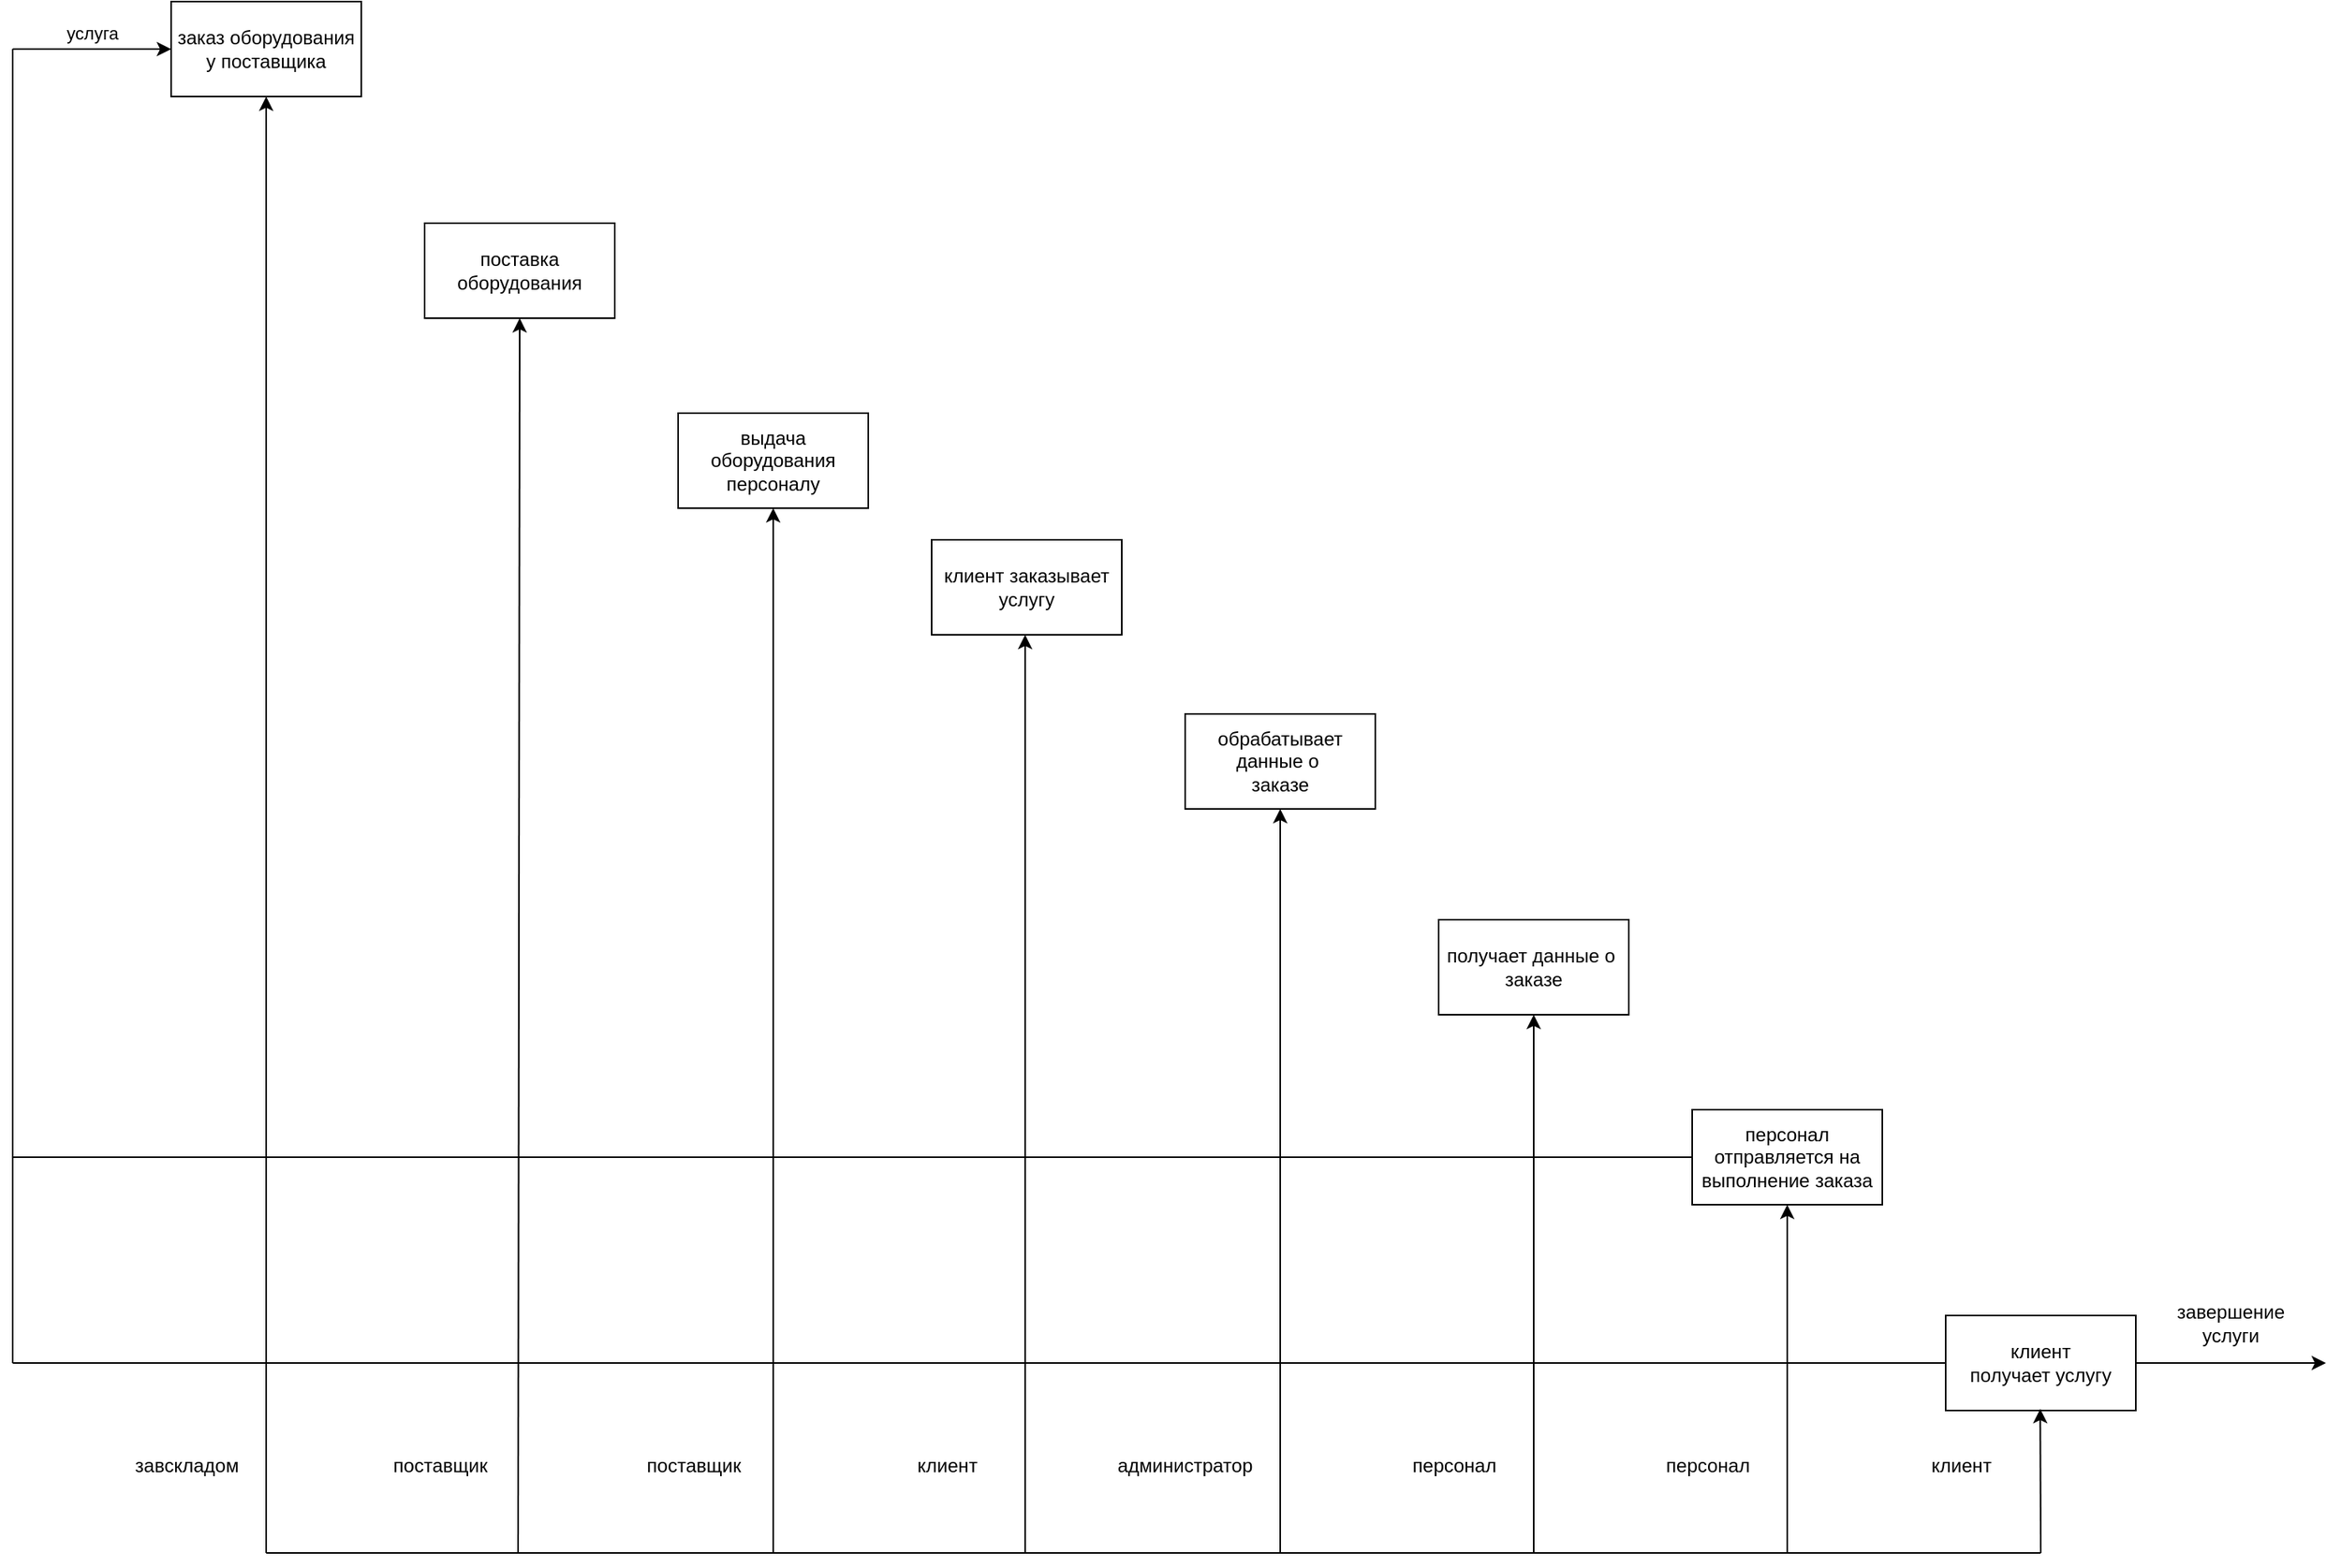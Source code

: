 <mxfile version="20.6.0" type="device"><diagram id="yXXAEFwmlCyBIxhtRdxz" name="Страница 1"><mxGraphModel dx="2407" dy="882" grid="1" gridSize="10" guides="1" tooltips="1" connect="1" arrows="1" fold="1" page="1" pageScale="1" pageWidth="827" pageHeight="1169" math="0" shadow="0"><root><mxCell id="0"/><mxCell id="1" parent="0"/><mxCell id="5vKKTWYhc4MWLoNh5BrK-1" value="&lt;font&gt;заказ оборудования у&amp;nbsp;&lt;/font&gt;&lt;font&gt;поставщика&lt;/font&gt;" style="rounded=0;whiteSpace=wrap;html=1;" vertex="1" parent="1"><mxGeometry x="-400" y="60" width="120" height="60" as="geometry"/></mxCell><mxCell id="5vKKTWYhc4MWLoNh5BrK-2" value="поставка&lt;br&gt;оборудования " style="rounded=0;whiteSpace=wrap;html=1;" vertex="1" parent="1"><mxGeometry x="-240" y="200" width="120" height="60" as="geometry"/></mxCell><mxCell id="5vKKTWYhc4MWLoNh5BrK-3" value="выдача оборудования&lt;br&gt;&lt;font&gt;персоналу&lt;/font&gt;" style="rounded=0;whiteSpace=wrap;html=1;" vertex="1" parent="1"><mxGeometry x="-80" y="320" width="120" height="60" as="geometry"/></mxCell><mxCell id="5vKKTWYhc4MWLoNh5BrK-4" value="клиент заказывает услугу" style="rounded=0;whiteSpace=wrap;html=1;" vertex="1" parent="1"><mxGeometry x="80" y="400" width="120" height="60" as="geometry"/></mxCell><mxCell id="5vKKTWYhc4MWLoNh5BrK-5" value="&lt;font&gt;обрабатывает данные о&amp;nbsp;&lt;/font&gt;&lt;br&gt;&lt;font&gt;заказе&lt;/font&gt;" style="rounded=0;whiteSpace=wrap;html=1;" vertex="1" parent="1"><mxGeometry x="240" y="510" width="120" height="60" as="geometry"/></mxCell><mxCell id="5vKKTWYhc4MWLoNh5BrK-7" value="персонал отправляется на выполнение заказа" style="rounded=0;whiteSpace=wrap;html=1;" vertex="1" parent="1"><mxGeometry x="560" y="760" width="120" height="60" as="geometry"/></mxCell><mxCell id="5vKKTWYhc4MWLoNh5BrK-12" value="" style="endArrow=classic;html=1;rounded=0;" edge="1" parent="1" target="5vKKTWYhc4MWLoNh5BrK-1"><mxGeometry width="50" height="50" relative="1" as="geometry"><mxPoint x="-500" y="90" as="sourcePoint"/><mxPoint x="-420" y="90" as="targetPoint"/></mxGeometry></mxCell><mxCell id="5vKKTWYhc4MWLoNh5BrK-13" value="услуга" style="edgeLabel;html=1;align=center;verticalAlign=middle;resizable=0;points=[];" vertex="1" connectable="0" parent="5vKKTWYhc4MWLoNh5BrK-12"><mxGeometry x="0.233" relative="1" as="geometry"><mxPoint x="-12" y="-10" as="offset"/></mxGeometry></mxCell><mxCell id="5vKKTWYhc4MWLoNh5BrK-14" value="" style="endArrow=none;html=1;rounded=0;" edge="1" parent="1"><mxGeometry width="50" height="50" relative="1" as="geometry"><mxPoint x="-500" y="920" as="sourcePoint"/><mxPoint x="-500" y="90" as="targetPoint"/></mxGeometry></mxCell><mxCell id="5vKKTWYhc4MWLoNh5BrK-15" value="" style="endArrow=none;html=1;rounded=0;" edge="1" parent="1"><mxGeometry width="50" height="50" relative="1" as="geometry"><mxPoint x="-500" y="920" as="sourcePoint"/><mxPoint x="720" y="920" as="targetPoint"/></mxGeometry></mxCell><mxCell id="5vKKTWYhc4MWLoNh5BrK-16" value="" style="endArrow=classic;html=1;rounded=0;" edge="1" parent="1" target="5vKKTWYhc4MWLoNh5BrK-1"><mxGeometry width="50" height="50" relative="1" as="geometry"><mxPoint x="-340" y="1040" as="sourcePoint"/><mxPoint x="220" y="400" as="targetPoint"/></mxGeometry></mxCell><mxCell id="5vKKTWYhc4MWLoNh5BrK-17" value="завскладом" style="text;html=1;strokeColor=none;fillColor=none;align=center;verticalAlign=middle;whiteSpace=wrap;rounded=0;" vertex="1" parent="1"><mxGeometry x="-420" y="970" width="60" height="30" as="geometry"/></mxCell><mxCell id="5vKKTWYhc4MWLoNh5BrK-18" value="" style="endArrow=classic;html=1;rounded=0;" edge="1" parent="1"><mxGeometry width="50" height="50" relative="1" as="geometry"><mxPoint x="-181" y="1040" as="sourcePoint"/><mxPoint x="-180" y="260" as="targetPoint"/></mxGeometry></mxCell><mxCell id="5vKKTWYhc4MWLoNh5BrK-19" value="поставщик" style="text;html=1;strokeColor=none;fillColor=none;align=center;verticalAlign=middle;whiteSpace=wrap;rounded=0;" vertex="1" parent="1"><mxGeometry x="-260" y="970" width="60" height="30" as="geometry"/></mxCell><mxCell id="5vKKTWYhc4MWLoNh5BrK-20" value="" style="endArrow=classic;html=1;rounded=0;" edge="1" parent="1"><mxGeometry width="50" height="50" relative="1" as="geometry"><mxPoint x="-20" y="1040" as="sourcePoint"/><mxPoint x="-20" y="380" as="targetPoint"/></mxGeometry></mxCell><mxCell id="5vKKTWYhc4MWLoNh5BrK-21" value="поставщик" style="text;html=1;strokeColor=none;fillColor=none;align=center;verticalAlign=middle;whiteSpace=wrap;rounded=0;" vertex="1" parent="1"><mxGeometry x="-100" y="970" width="60" height="30" as="geometry"/></mxCell><mxCell id="5vKKTWYhc4MWLoNh5BrK-22" value="" style="endArrow=classic;html=1;rounded=0;" edge="1" parent="1"><mxGeometry width="50" height="50" relative="1" as="geometry"><mxPoint x="139" y="1040" as="sourcePoint"/><mxPoint x="139" y="460" as="targetPoint"/></mxGeometry></mxCell><mxCell id="5vKKTWYhc4MWLoNh5BrK-24" value="клиент" style="text;html=1;strokeColor=none;fillColor=none;align=center;verticalAlign=middle;whiteSpace=wrap;rounded=0;" vertex="1" parent="1"><mxGeometry x="60" y="970" width="60" height="30" as="geometry"/></mxCell><mxCell id="5vKKTWYhc4MWLoNh5BrK-25" value="" style="endArrow=classic;html=1;rounded=0;" edge="1" parent="1"><mxGeometry width="50" height="50" relative="1" as="geometry"><mxPoint x="300" y="1040" as="sourcePoint"/><mxPoint x="300" y="570" as="targetPoint"/></mxGeometry></mxCell><mxCell id="5vKKTWYhc4MWLoNh5BrK-26" value="администратор" style="text;html=1;strokeColor=none;fillColor=none;align=center;verticalAlign=middle;whiteSpace=wrap;rounded=0;" vertex="1" parent="1"><mxGeometry x="210" y="970" width="60" height="30" as="geometry"/></mxCell><mxCell id="5vKKTWYhc4MWLoNh5BrK-27" value="" style="endArrow=classic;html=1;rounded=0;startArrow=none;entryX=0.5;entryY=1;entryDx=0;entryDy=0;" edge="1" parent="1" target="5vKKTWYhc4MWLoNh5BrK-6"><mxGeometry width="50" height="50" relative="1" as="geometry"><mxPoint x="460" y="1040" as="sourcePoint"/><mxPoint x="459" y="670" as="targetPoint"/></mxGeometry></mxCell><mxCell id="5vKKTWYhc4MWLoNh5BrK-28" value="персонал" style="text;html=1;strokeColor=none;fillColor=none;align=center;verticalAlign=middle;whiteSpace=wrap;rounded=0;" vertex="1" parent="1"><mxGeometry x="380" y="970" width="60" height="30" as="geometry"/></mxCell><mxCell id="5vKKTWYhc4MWLoNh5BrK-29" value="" style="endArrow=classic;html=1;rounded=0;" edge="1" parent="1"><mxGeometry width="50" height="50" relative="1" as="geometry"><mxPoint x="620" y="1040" as="sourcePoint"/><mxPoint x="620" y="820" as="targetPoint"/></mxGeometry></mxCell><mxCell id="5vKKTWYhc4MWLoNh5BrK-6" value="получает данные о&amp;nbsp;&lt;br&gt;&lt;font&gt;заказе&lt;/font&gt;" style="rounded=0;whiteSpace=wrap;html=1;" vertex="1" parent="1"><mxGeometry x="400" y="640" width="120" height="60" as="geometry"/></mxCell><mxCell id="5vKKTWYhc4MWLoNh5BrK-32" value="персонал" style="text;html=1;strokeColor=none;fillColor=none;align=center;verticalAlign=middle;whiteSpace=wrap;rounded=0;" vertex="1" parent="1"><mxGeometry x="540" y="970" width="60" height="30" as="geometry"/></mxCell><mxCell id="5vKKTWYhc4MWLoNh5BrK-33" value="клиент&lt;br&gt;&lt;font&gt;получает услугу&lt;/font&gt;" style="rounded=0;whiteSpace=wrap;html=1;" vertex="1" parent="1"><mxGeometry x="720" y="890" width="120" height="60" as="geometry"/></mxCell><mxCell id="5vKKTWYhc4MWLoNh5BrK-36" value="" style="endArrow=classic;html=1;rounded=0;" edge="1" parent="1"><mxGeometry width="50" height="50" relative="1" as="geometry"><mxPoint x="780" y="1040" as="sourcePoint"/><mxPoint x="779.66" y="949" as="targetPoint"/></mxGeometry></mxCell><mxCell id="5vKKTWYhc4MWLoNh5BrK-37" value="клиент" style="text;html=1;strokeColor=none;fillColor=none;align=center;verticalAlign=middle;whiteSpace=wrap;rounded=0;" vertex="1" parent="1"><mxGeometry x="700" y="970" width="60" height="30" as="geometry"/></mxCell><mxCell id="5vKKTWYhc4MWLoNh5BrK-38" value="" style="endArrow=none;html=1;rounded=0;" edge="1" parent="1"><mxGeometry width="50" height="50" relative="1" as="geometry"><mxPoint x="-340" y="1040" as="sourcePoint"/><mxPoint x="780" y="1040" as="targetPoint"/></mxGeometry></mxCell><mxCell id="5vKKTWYhc4MWLoNh5BrK-39" value="" style="endArrow=classic;html=1;rounded=0;" edge="1" parent="1"><mxGeometry width="50" height="50" relative="1" as="geometry"><mxPoint x="840" y="920" as="sourcePoint"/><mxPoint x="960" y="920" as="targetPoint"/></mxGeometry></mxCell><mxCell id="5vKKTWYhc4MWLoNh5BrK-41" value="завершение услуги" style="text;html=1;strokeColor=none;fillColor=none;align=center;verticalAlign=middle;whiteSpace=wrap;rounded=0;" vertex="1" parent="1"><mxGeometry x="860" y="880" width="80" height="30" as="geometry"/></mxCell><mxCell id="5vKKTWYhc4MWLoNh5BrK-43" value="" style="endArrow=none;html=1;rounded=0;" edge="1" parent="1"><mxGeometry width="50" height="50" relative="1" as="geometry"><mxPoint x="-500" y="790" as="sourcePoint"/><mxPoint x="560" y="790" as="targetPoint"/></mxGeometry></mxCell></root></mxGraphModel></diagram></mxfile>